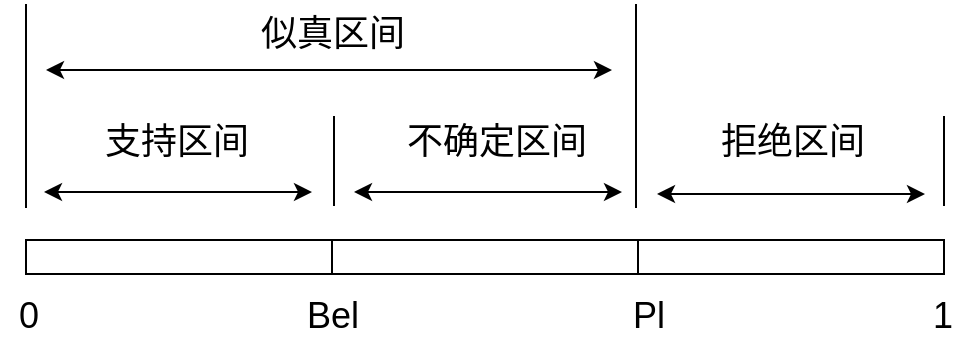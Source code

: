 <mxfile version="23.1.4" type="github">
  <diagram name="第 1 页" id="TbjVos7HFkcwulaW0ArE">
    <mxGraphModel dx="780" dy="453" grid="0" gridSize="10" guides="1" tooltips="1" connect="1" arrows="1" fold="1" page="1" pageScale="1" pageWidth="4681" pageHeight="3300" math="0" shadow="0">
      <root>
        <mxCell id="0" />
        <mxCell id="1" parent="0" />
        <mxCell id="l0kq-ZVKBmd-f2WhK_uU-1" value="" style="endArrow=classic;startArrow=classic;html=1;rounded=0;" edge="1" parent="1">
          <mxGeometry width="50" height="50" relative="1" as="geometry">
            <mxPoint x="172" y="374" as="sourcePoint" />
            <mxPoint x="306" y="374" as="targetPoint" />
          </mxGeometry>
        </mxCell>
        <mxCell id="l0kq-ZVKBmd-f2WhK_uU-2" value="" style="endArrow=none;html=1;rounded=0;" edge="1" parent="1">
          <mxGeometry width="50" height="50" relative="1" as="geometry">
            <mxPoint x="163" y="382" as="sourcePoint" />
            <mxPoint x="163" y="280" as="targetPoint" />
          </mxGeometry>
        </mxCell>
        <mxCell id="l0kq-ZVKBmd-f2WhK_uU-3" value="" style="endArrow=none;html=1;rounded=0;" edge="1" parent="1">
          <mxGeometry width="50" height="50" relative="1" as="geometry">
            <mxPoint x="317" y="381" as="sourcePoint" />
            <mxPoint x="317" y="336" as="targetPoint" />
          </mxGeometry>
        </mxCell>
        <mxCell id="l0kq-ZVKBmd-f2WhK_uU-4" value="&lt;font style=&quot;font-size: 18px;&quot;&gt;支持区间&lt;/font&gt;" style="text;html=1;align=center;verticalAlign=middle;resizable=0;points=[];autosize=1;strokeColor=none;fillColor=none;" vertex="1" parent="1">
          <mxGeometry x="193" y="332" width="90" height="33" as="geometry" />
        </mxCell>
        <mxCell id="l0kq-ZVKBmd-f2WhK_uU-5" value="" style="endArrow=none;html=1;rounded=0;" edge="1" parent="1">
          <mxGeometry width="50" height="50" relative="1" as="geometry">
            <mxPoint x="468" y="382" as="sourcePoint" />
            <mxPoint x="468" y="280" as="targetPoint" />
          </mxGeometry>
        </mxCell>
        <mxCell id="l0kq-ZVKBmd-f2WhK_uU-6" value="" style="endArrow=classic;startArrow=classic;html=1;rounded=0;" edge="1" parent="1">
          <mxGeometry width="50" height="50" relative="1" as="geometry">
            <mxPoint x="327" y="374" as="sourcePoint" />
            <mxPoint x="461" y="374" as="targetPoint" />
          </mxGeometry>
        </mxCell>
        <mxCell id="l0kq-ZVKBmd-f2WhK_uU-7" value="&lt;font style=&quot;font-size: 18px;&quot;&gt;不确定区间&lt;/font&gt;" style="text;html=1;align=center;verticalAlign=middle;resizable=0;points=[];autosize=1;strokeColor=none;fillColor=none;" vertex="1" parent="1">
          <mxGeometry x="344" y="332" width="108" height="33" as="geometry" />
        </mxCell>
        <mxCell id="l0kq-ZVKBmd-f2WhK_uU-8" value="" style="endArrow=classic;startArrow=classic;html=1;rounded=0;" edge="1" parent="1">
          <mxGeometry width="50" height="50" relative="1" as="geometry">
            <mxPoint x="173" y="313" as="sourcePoint" />
            <mxPoint x="456" y="313" as="targetPoint" />
          </mxGeometry>
        </mxCell>
        <mxCell id="l0kq-ZVKBmd-f2WhK_uU-9" value="&lt;font style=&quot;font-size: 18px;&quot;&gt;似真区间&lt;/font&gt;" style="text;html=1;align=center;verticalAlign=middle;resizable=0;points=[];autosize=1;strokeColor=none;fillColor=none;" vertex="1" parent="1">
          <mxGeometry x="271" y="278" width="90" height="33" as="geometry" />
        </mxCell>
        <mxCell id="l0kq-ZVKBmd-f2WhK_uU-11" value="" style="endArrow=none;html=1;rounded=0;" edge="1" parent="1">
          <mxGeometry width="50" height="50" relative="1" as="geometry">
            <mxPoint x="622" y="381" as="sourcePoint" />
            <mxPoint x="622" y="336" as="targetPoint" />
          </mxGeometry>
        </mxCell>
        <mxCell id="l0kq-ZVKBmd-f2WhK_uU-12" value="" style="endArrow=classic;startArrow=classic;html=1;rounded=0;" edge="1" parent="1">
          <mxGeometry width="50" height="50" relative="1" as="geometry">
            <mxPoint x="478.5" y="375" as="sourcePoint" />
            <mxPoint x="612.5" y="375" as="targetPoint" />
          </mxGeometry>
        </mxCell>
        <mxCell id="l0kq-ZVKBmd-f2WhK_uU-13" value="&lt;font style=&quot;font-size: 18px;&quot;&gt;拒绝区间&lt;/font&gt;" style="text;html=1;align=center;verticalAlign=middle;resizable=0;points=[];autosize=1;strokeColor=none;fillColor=none;" vertex="1" parent="1">
          <mxGeometry x="500.5" y="332" width="90" height="33" as="geometry" />
        </mxCell>
        <mxCell id="l0kq-ZVKBmd-f2WhK_uU-14" value="" style="rounded=0;whiteSpace=wrap;html=1;" vertex="1" parent="1">
          <mxGeometry x="163" y="398" width="153" height="17" as="geometry" />
        </mxCell>
        <mxCell id="l0kq-ZVKBmd-f2WhK_uU-17" value="" style="rounded=0;whiteSpace=wrap;html=1;" vertex="1" parent="1">
          <mxGeometry x="316" y="398" width="153" height="17" as="geometry" />
        </mxCell>
        <mxCell id="l0kq-ZVKBmd-f2WhK_uU-18" value="" style="rounded=0;whiteSpace=wrap;html=1;" vertex="1" parent="1">
          <mxGeometry x="469" y="398" width="153" height="17" as="geometry" />
        </mxCell>
        <mxCell id="l0kq-ZVKBmd-f2WhK_uU-19" value="&lt;span style=&quot;font-size: 18px;&quot;&gt;0&lt;/span&gt;" style="text;html=1;align=center;verticalAlign=middle;resizable=0;points=[];autosize=1;strokeColor=none;fillColor=none;" vertex="1" parent="1">
          <mxGeometry x="150" y="419" width="28" height="33" as="geometry" />
        </mxCell>
        <mxCell id="l0kq-ZVKBmd-f2WhK_uU-20" value="&lt;span style=&quot;font-size: 18px;&quot;&gt;1&lt;/span&gt;" style="text;html=1;align=center;verticalAlign=middle;resizable=0;points=[];autosize=1;strokeColor=none;fillColor=none;" vertex="1" parent="1">
          <mxGeometry x="607" y="419" width="28" height="33" as="geometry" />
        </mxCell>
        <mxCell id="l0kq-ZVKBmd-f2WhK_uU-21" value="&lt;span style=&quot;font-size: 18px;&quot;&gt;Bel&lt;/span&gt;" style="text;html=1;align=center;verticalAlign=middle;resizable=0;points=[];autosize=1;strokeColor=none;fillColor=none;" vertex="1" parent="1">
          <mxGeometry x="294" y="419" width="44" height="33" as="geometry" />
        </mxCell>
        <mxCell id="l0kq-ZVKBmd-f2WhK_uU-22" value="&lt;span style=&quot;font-size: 18px;&quot;&gt;Pl&lt;/span&gt;" style="text;html=1;align=center;verticalAlign=middle;resizable=0;points=[];autosize=1;strokeColor=none;fillColor=none;" vertex="1" parent="1">
          <mxGeometry x="457" y="419" width="34" height="33" as="geometry" />
        </mxCell>
      </root>
    </mxGraphModel>
  </diagram>
</mxfile>
